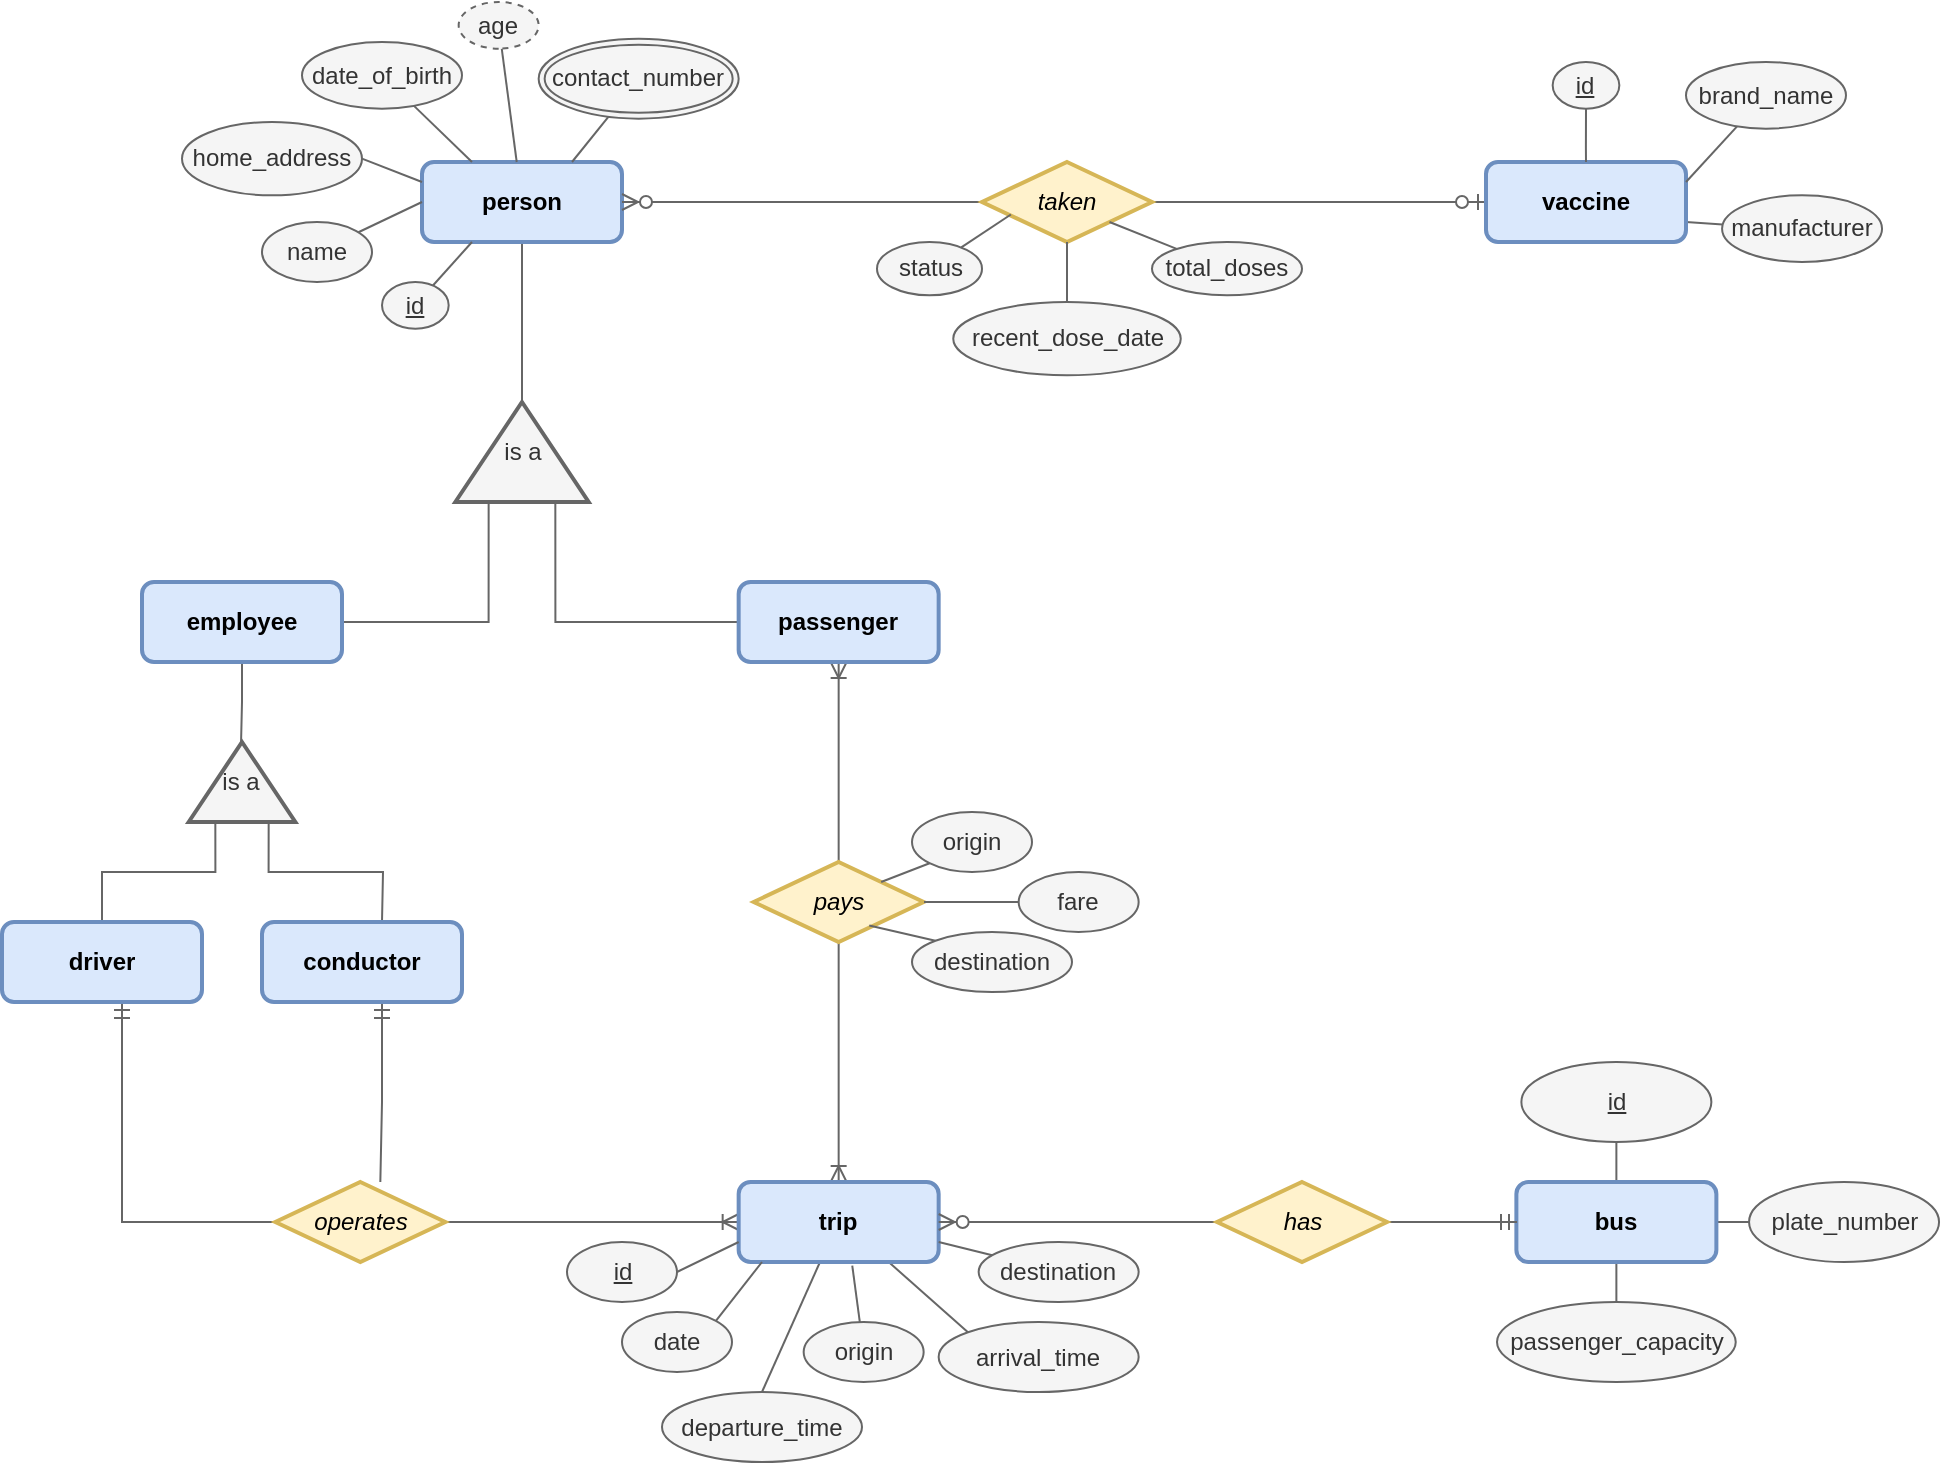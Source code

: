 <mxfile version="14.4.3" type="device" pages="2"><diagram id="R2lEEEUBdFMjLlhIrx00" name="erd"><mxGraphModel dx="1830" dy="578" grid="1" gridSize="10" guides="1" tooltips="1" connect="1" arrows="1" fold="1" page="1" pageScale="1" pageWidth="850" pageHeight="1100" math="0" shadow="0" extFonts="Permanent Marker^https://fonts.googleapis.com/css?family=Permanent+Marker"><root><mxCell id="0"/><mxCell id="1" parent="0"/><mxCell id="TIxIBehnORzepX4hTxmX-44" style="edgeStyle=orthogonalEdgeStyle;rounded=0;orthogonalLoop=1;jettySize=auto;html=1;startArrow=none;startFill=0;endArrow=none;endFill=0;entryX=1;entryY=0.5;entryDx=0;entryDy=0;fillColor=#f5f5f5;strokeColor=#666666;" parent="1" source="TIxIBehnORzepX4hTxmX-1" target="TIxIBehnORzepX4hTxmX-43" edge="1"><mxGeometry relative="1" as="geometry"><mxPoint x="170" y="520" as="targetPoint"/></mxGeometry></mxCell><mxCell id="TIxIBehnORzepX4hTxmX-1" value="&lt;b&gt;person&lt;/b&gt;" style="rounded=1;whiteSpace=wrap;html=1;strokeWidth=2;fillColor=#dae8fc;strokeColor=#6c8ebf;" parent="1" vertex="1"><mxGeometry x="120" y="320" width="100" height="40" as="geometry"/></mxCell><mxCell id="TIxIBehnORzepX4hTxmX-4" style="rounded=0;orthogonalLoop=1;jettySize=auto;html=1;entryX=0.25;entryY=1;entryDx=0;entryDy=0;endArrow=none;endFill=0;fillColor=#f5f5f5;strokeColor=#666666;" parent="1" source="TIxIBehnORzepX4hTxmX-3" target="TIxIBehnORzepX4hTxmX-1" edge="1"><mxGeometry relative="1" as="geometry"/></mxCell><mxCell id="TIxIBehnORzepX4hTxmX-3" value="&lt;u&gt;id&lt;/u&gt;" style="ellipse;whiteSpace=wrap;html=1;direction=south;fillColor=#f5f5f5;strokeColor=#666666;fontColor=#333333;" parent="1" vertex="1"><mxGeometry x="100" y="380" width="33.34" height="23.33" as="geometry"/></mxCell><mxCell id="TIxIBehnORzepX4hTxmX-9" style="rounded=0;orthogonalLoop=1;jettySize=auto;html=1;entryX=0;entryY=0.5;entryDx=0;entryDy=0;endArrow=none;endFill=0;fillColor=#f5f5f5;strokeColor=#666666;" parent="1" source="TIxIBehnORzepX4hTxmX-5" target="TIxIBehnORzepX4hTxmX-1" edge="1"><mxGeometry relative="1" as="geometry"/></mxCell><mxCell id="TIxIBehnORzepX4hTxmX-5" value="name" style="ellipse;whiteSpace=wrap;html=1;direction=south;fillColor=#f5f5f5;strokeColor=#666666;fontColor=#333333;" parent="1" vertex="1"><mxGeometry x="40" y="350" width="55" height="30" as="geometry"/></mxCell><mxCell id="TIxIBehnORzepX4hTxmX-10" style="rounded=0;orthogonalLoop=1;jettySize=auto;html=1;exitX=0.5;exitY=0;exitDx=0;exitDy=0;endArrow=none;endFill=0;entryX=0;entryY=0.25;entryDx=0;entryDy=0;fillColor=#f5f5f5;strokeColor=#666666;" parent="1" source="TIxIBehnORzepX4hTxmX-6" target="TIxIBehnORzepX4hTxmX-1" edge="1"><mxGeometry relative="1" as="geometry"><mxPoint x="110" y="340" as="targetPoint"/></mxGeometry></mxCell><mxCell id="TIxIBehnORzepX4hTxmX-6" value="home_address" style="ellipse;whiteSpace=wrap;html=1;direction=south;fillColor=#f5f5f5;strokeColor=#666666;fontColor=#333333;" parent="1" vertex="1"><mxGeometry y="300" width="90" height="36.66" as="geometry"/></mxCell><mxCell id="TIxIBehnORzepX4hTxmX-12" style="rounded=0;orthogonalLoop=1;jettySize=auto;html=1;endArrow=none;endFill=0;fillColor=#f5f5f5;strokeColor=#666666;" parent="1" source="TIxIBehnORzepX4hTxmX-7" target="TIxIBehnORzepX4hTxmX-1" edge="1"><mxGeometry relative="1" as="geometry"><mxPoint x="129" y="313" as="targetPoint"/></mxGeometry></mxCell><mxCell id="TIxIBehnORzepX4hTxmX-7" value="age" style="ellipse;whiteSpace=wrap;html=1;direction=south;dashed=1;fillColor=#f5f5f5;strokeColor=#666666;fontColor=#333333;" parent="1" vertex="1"><mxGeometry x="138.33" y="240" width="40" height="23.33" as="geometry"/></mxCell><mxCell id="TIxIBehnORzepX4hTxmX-13" style="rounded=0;orthogonalLoop=1;jettySize=auto;html=1;entryX=0.25;entryY=0;entryDx=0;entryDy=0;endArrow=none;endFill=0;fillColor=#f5f5f5;strokeColor=#666666;" parent="1" source="TIxIBehnORzepX4hTxmX-8" target="TIxIBehnORzepX4hTxmX-1" edge="1"><mxGeometry relative="1" as="geometry"/></mxCell><mxCell id="TIxIBehnORzepX4hTxmX-8" value="date_of_birth" style="ellipse;whiteSpace=wrap;html=1;direction=south;fillColor=#f5f5f5;strokeColor=#666666;fontColor=#333333;" parent="1" vertex="1"><mxGeometry x="60" y="260" width="80" height="33.33" as="geometry"/></mxCell><mxCell id="TIxIBehnORzepX4hTxmX-16" style="rounded=0;orthogonalLoop=1;jettySize=auto;html=1;entryX=0.75;entryY=0;entryDx=0;entryDy=0;endArrow=none;endFill=0;fillColor=#f5f5f5;strokeColor=#666666;" parent="1" source="TIxIBehnORzepX4hTxmX-15" target="TIxIBehnORzepX4hTxmX-1" edge="1"><mxGeometry relative="1" as="geometry"/></mxCell><mxCell id="TIxIBehnORzepX4hTxmX-15" value="contact_number" style="ellipse;shape=doubleEllipse;margin=3;whiteSpace=wrap;html=1;align=center;strokeColor=#666666;fillColor=#f5f5f5;fontColor=#333333;" parent="1" vertex="1"><mxGeometry x="178.33" y="258.33" width="100" height="40" as="geometry"/></mxCell><mxCell id="TIxIBehnORzepX4hTxmX-25" style="edgeStyle=orthogonalEdgeStyle;rounded=0;orthogonalLoop=1;jettySize=auto;html=1;entryX=1;entryY=0.5;entryDx=0;entryDy=0;endArrow=ERzeroToMany;endFill=1;startArrow=none;startFill=0;fillColor=#f5f5f5;strokeColor=#666666;" parent="1" source="TIxIBehnORzepX4hTxmX-17" target="TIxIBehnORzepX4hTxmX-1" edge="1"><mxGeometry relative="1" as="geometry"/></mxCell><mxCell id="TIxIBehnORzepX4hTxmX-26" style="edgeStyle=orthogonalEdgeStyle;rounded=0;orthogonalLoop=1;jettySize=auto;html=1;exitX=1;exitY=0.5;exitDx=0;exitDy=0;entryX=0;entryY=0.5;entryDx=0;entryDy=0;startArrow=none;startFill=0;endArrow=ERzeroToOne;endFill=1;fillColor=#f5f5f5;strokeColor=#666666;" parent="1" source="TIxIBehnORzepX4hTxmX-17" target="TIxIBehnORzepX4hTxmX-18" edge="1"><mxGeometry relative="1" as="geometry"/></mxCell><mxCell id="TIxIBehnORzepX4hTxmX-17" value="&lt;i&gt;taken&lt;/i&gt;" style="shape=rhombus;perimeter=rhombusPerimeter;whiteSpace=wrap;html=1;align=center;strokeWidth=2;fillColor=#fff2cc;strokeColor=#d6b656;" parent="1" vertex="1"><mxGeometry x="400" y="320" width="85" height="40" as="geometry"/></mxCell><mxCell id="TIxIBehnORzepX4hTxmX-33" style="rounded=0;orthogonalLoop=1;jettySize=auto;html=1;startArrow=none;startFill=0;endArrow=none;endFill=0;exitX=1;exitY=0.75;exitDx=0;exitDy=0;fillColor=#f5f5f5;strokeColor=#666666;" parent="1" source="TIxIBehnORzepX4hTxmX-18" target="TIxIBehnORzepX4hTxmX-30" edge="1"><mxGeometry relative="1" as="geometry"><mxPoint x="762" y="350" as="sourcePoint"/></mxGeometry></mxCell><mxCell id="TIxIBehnORzepX4hTxmX-18" value="&lt;b&gt;vaccine&lt;/b&gt;" style="rounded=1;whiteSpace=wrap;html=1;strokeWidth=2;fillColor=#dae8fc;strokeColor=#6c8ebf;" parent="1" vertex="1"><mxGeometry x="652" y="320" width="100" height="40" as="geometry"/></mxCell><mxCell id="TIxIBehnORzepX4hTxmX-20" style="rounded=0;orthogonalLoop=1;jettySize=auto;html=1;entryX=0.17;entryY=0.656;entryDx=0;entryDy=0;entryPerimeter=0;endArrow=none;endFill=0;fillColor=#f5f5f5;strokeColor=#666666;" parent="1" source="TIxIBehnORzepX4hTxmX-19" target="TIxIBehnORzepX4hTxmX-17" edge="1"><mxGeometry relative="1" as="geometry"/></mxCell><mxCell id="TIxIBehnORzepX4hTxmX-19" value="status" style="ellipse;whiteSpace=wrap;html=1;direction=south;fillColor=#f5f5f5;strokeColor=#666666;fontColor=#333333;" parent="1" vertex="1"><mxGeometry x="347.5" y="360" width="52.5" height="26.66" as="geometry"/></mxCell><mxCell id="TIxIBehnORzepX4hTxmX-23" style="edgeStyle=orthogonalEdgeStyle;rounded=0;orthogonalLoop=1;jettySize=auto;html=1;endArrow=none;endFill=0;fillColor=#f5f5f5;strokeColor=#666666;" parent="1" source="TIxIBehnORzepX4hTxmX-21" target="TIxIBehnORzepX4hTxmX-17" edge="1"><mxGeometry relative="1" as="geometry"/></mxCell><mxCell id="TIxIBehnORzepX4hTxmX-21" value="recent_dose_date" style="ellipse;whiteSpace=wrap;html=1;direction=south;fillColor=#f5f5f5;strokeColor=#666666;fontColor=#333333;" parent="1" vertex="1"><mxGeometry x="385.63" y="390" width="113.75" height="36.66" as="geometry"/></mxCell><mxCell id="TIxIBehnORzepX4hTxmX-24" style="rounded=0;orthogonalLoop=1;jettySize=auto;html=1;entryX=1;entryY=1;entryDx=0;entryDy=0;endArrow=none;endFill=0;fillColor=#f5f5f5;strokeColor=#666666;" parent="1" source="TIxIBehnORzepX4hTxmX-22" target="TIxIBehnORzepX4hTxmX-17" edge="1"><mxGeometry relative="1" as="geometry"/></mxCell><mxCell id="TIxIBehnORzepX4hTxmX-22" value="total_doses" style="ellipse;whiteSpace=wrap;html=1;direction=south;fillColor=#f5f5f5;strokeColor=#666666;fontColor=#333333;" parent="1" vertex="1"><mxGeometry x="485" y="360" width="75" height="26.66" as="geometry"/></mxCell><mxCell id="TIxIBehnORzepX4hTxmX-32" style="edgeStyle=orthogonalEdgeStyle;rounded=0;orthogonalLoop=1;jettySize=auto;html=1;entryX=0.5;entryY=0;entryDx=0;entryDy=0;startArrow=none;startFill=0;endArrow=none;endFill=0;fillColor=#f5f5f5;strokeColor=#666666;" parent="1" source="TIxIBehnORzepX4hTxmX-27" target="TIxIBehnORzepX4hTxmX-18" edge="1"><mxGeometry relative="1" as="geometry"/></mxCell><mxCell id="TIxIBehnORzepX4hTxmX-27" value="&lt;u&gt;id&lt;/u&gt;" style="ellipse;whiteSpace=wrap;html=1;direction=south;fillColor=#f5f5f5;strokeColor=#666666;fontColor=#333333;" parent="1" vertex="1"><mxGeometry x="685.33" y="270.0" width="33.34" height="23.33" as="geometry"/></mxCell><mxCell id="TIxIBehnORzepX4hTxmX-30" value="manufacturer" style="ellipse;whiteSpace=wrap;html=1;direction=south;fillColor=#f5f5f5;strokeColor=#666666;fontColor=#333333;" parent="1" vertex="1"><mxGeometry x="770.03" y="336.66" width="80" height="33.33" as="geometry"/></mxCell><mxCell id="TIxIBehnORzepX4hTxmX-34" style="rounded=0;orthogonalLoop=1;jettySize=auto;html=1;entryX=1;entryY=0.25;entryDx=0;entryDy=0;startArrow=none;startFill=0;endArrow=none;endFill=0;fillColor=#f5f5f5;strokeColor=#666666;" parent="1" source="TIxIBehnORzepX4hTxmX-31" target="TIxIBehnORzepX4hTxmX-18" edge="1"><mxGeometry relative="1" as="geometry"/></mxCell><mxCell id="TIxIBehnORzepX4hTxmX-31" value="brand_name" style="ellipse;whiteSpace=wrap;html=1;direction=south;fillColor=#f5f5f5;strokeColor=#666666;fontColor=#333333;" parent="1" vertex="1"><mxGeometry x="752" y="270" width="80" height="33.33" as="geometry"/></mxCell><mxCell id="TIxIBehnORzepX4hTxmX-47" style="edgeStyle=orthogonalEdgeStyle;rounded=0;orthogonalLoop=1;jettySize=auto;html=1;exitX=0;exitY=0.25;exitDx=0;exitDy=0;entryX=1;entryY=0.5;entryDx=0;entryDy=0;startArrow=none;startFill=0;endArrow=none;endFill=0;fillColor=#f5f5f5;strokeColor=#666666;" parent="1" source="TIxIBehnORzepX4hTxmX-43" target="TIxIBehnORzepX4hTxmX-45" edge="1"><mxGeometry relative="1" as="geometry"/></mxCell><mxCell id="TIxIBehnORzepX4hTxmX-48" style="edgeStyle=orthogonalEdgeStyle;rounded=0;orthogonalLoop=1;jettySize=auto;html=1;exitX=0;exitY=0.75;exitDx=0;exitDy=0;entryX=0;entryY=0.5;entryDx=0;entryDy=0;startArrow=none;startFill=0;endArrow=none;endFill=0;fillColor=#f5f5f5;strokeColor=#666666;" parent="1" source="TIxIBehnORzepX4hTxmX-43" target="TIxIBehnORzepX4hTxmX-46" edge="1"><mxGeometry relative="1" as="geometry"/></mxCell><mxCell id="TIxIBehnORzepX4hTxmX-43" value="is a" style="triangle;whiteSpace=wrap;html=1;strokeColor=#666666;strokeWidth=2;direction=north;fillColor=#f5f5f5;fontColor=#333333;" parent="1" vertex="1"><mxGeometry x="136.66" y="440" width="66.67" height="50" as="geometry"/></mxCell><mxCell id="TIxIBehnORzepX4hTxmX-52" style="edgeStyle=orthogonalEdgeStyle;rounded=0;orthogonalLoop=1;jettySize=auto;html=1;entryX=0.928;entryY=0.49;entryDx=0;entryDy=0;entryPerimeter=0;startArrow=none;startFill=0;endArrow=none;endFill=0;fillColor=#f5f5f5;strokeColor=#666666;" parent="1" source="TIxIBehnORzepX4hTxmX-45" target="TIxIBehnORzepX4hTxmX-51" edge="1"><mxGeometry relative="1" as="geometry"/></mxCell><mxCell id="TIxIBehnORzepX4hTxmX-45" value="&lt;b&gt;employee&lt;br&gt;&lt;/b&gt;" style="rounded=1;whiteSpace=wrap;html=1;strokeWidth=2;fillColor=#dae8fc;strokeColor=#6c8ebf;" parent="1" vertex="1"><mxGeometry x="-20" y="530" width="100" height="40" as="geometry"/></mxCell><mxCell id="f7hB9ITJieK7i-Il651H-15" style="edgeStyle=orthogonalEdgeStyle;rounded=0;orthogonalLoop=1;jettySize=auto;html=1;entryX=0.5;entryY=0;entryDx=0;entryDy=0;startArrow=ERoneToMany;startFill=0;endArrow=none;endFill=0;fillColor=#f5f5f5;strokeColor=#666666;" parent="1" source="TIxIBehnORzepX4hTxmX-46" target="TIxIBehnORzepX4hTxmX-61" edge="1"><mxGeometry relative="1" as="geometry"/></mxCell><mxCell id="TIxIBehnORzepX4hTxmX-46" value="&lt;b&gt;passenger&lt;br&gt;&lt;/b&gt;" style="rounded=1;whiteSpace=wrap;html=1;strokeWidth=2;fillColor=#dae8fc;strokeColor=#6c8ebf;" parent="1" vertex="1"><mxGeometry x="278.33" y="530" width="100" height="40" as="geometry"/></mxCell><mxCell id="TIxIBehnORzepX4hTxmX-55" style="edgeStyle=orthogonalEdgeStyle;rounded=0;orthogonalLoop=1;jettySize=auto;html=1;exitX=0;exitY=0.25;exitDx=0;exitDy=0;entryX=0.5;entryY=0;entryDx=0;entryDy=0;startArrow=none;startFill=0;endArrow=none;endFill=0;fillColor=#f5f5f5;strokeColor=#666666;" parent="1" source="TIxIBehnORzepX4hTxmX-51" target="TIxIBehnORzepX4hTxmX-53" edge="1"><mxGeometry relative="1" as="geometry"/></mxCell><mxCell id="TIxIBehnORzepX4hTxmX-56" style="edgeStyle=orthogonalEdgeStyle;rounded=0;orthogonalLoop=1;jettySize=auto;html=1;exitX=0;exitY=0.75;exitDx=0;exitDy=0;entryX=0.5;entryY=0;entryDx=0;entryDy=0;startArrow=none;startFill=0;endArrow=none;endFill=0;fillColor=#f5f5f5;strokeColor=#666666;" parent="1" source="TIxIBehnORzepX4hTxmX-51" edge="1"><mxGeometry relative="1" as="geometry"><mxPoint x="100" y="700" as="targetPoint"/></mxGeometry></mxCell><mxCell id="TIxIBehnORzepX4hTxmX-51" value="is a" style="triangle;whiteSpace=wrap;html=1;strokeColor=#666666;strokeWidth=2;direction=north;fillColor=#f5f5f5;fontColor=#333333;" parent="1" vertex="1"><mxGeometry x="3.33" y="610" width="53.34" height="40" as="geometry"/></mxCell><mxCell id="f7hB9ITJieK7i-Il651H-1" style="edgeStyle=orthogonalEdgeStyle;rounded=0;orthogonalLoop=1;jettySize=auto;html=1;entryX=0;entryY=0.5;entryDx=0;entryDy=0;endArrow=none;endFill=0;startArrow=ERmandOne;startFill=0;fillColor=#f5f5f5;strokeColor=#666666;" parent="1" source="TIxIBehnORzepX4hTxmX-53" edge="1"><mxGeometry relative="1" as="geometry"><Array as="points"><mxPoint x="-30" y="850"/></Array><mxPoint x="56.67" y="850" as="targetPoint"/></mxGeometry></mxCell><mxCell id="TIxIBehnORzepX4hTxmX-53" value="&lt;b&gt;driver&lt;br&gt;&lt;/b&gt;" style="rounded=1;whiteSpace=wrap;html=1;strokeWidth=2;fillColor=#dae8fc;strokeColor=#6c8ebf;" parent="1" vertex="1"><mxGeometry x="-90" y="700" width="100" height="40" as="geometry"/></mxCell><mxCell id="f7hB9ITJieK7i-Il651H-2" style="edgeStyle=orthogonalEdgeStyle;rounded=0;orthogonalLoop=1;jettySize=auto;html=1;entryX=0.5;entryY=0;entryDx=0;entryDy=0;startArrow=ERmandOne;startFill=0;endArrow=none;endFill=0;fillColor=#f5f5f5;strokeColor=#666666;" parent="1" edge="1"><mxGeometry relative="1" as="geometry"><Array as="points"><mxPoint x="100" y="790"/><mxPoint x="99" y="790"/></Array><mxPoint x="100" y="740" as="sourcePoint"/><mxPoint x="99.17" y="830" as="targetPoint"/></mxGeometry></mxCell><mxCell id="TIxIBehnORzepX4hTxmX-54" value="&lt;b&gt;conductor&lt;br&gt;&lt;/b&gt;" style="rounded=1;whiteSpace=wrap;html=1;strokeWidth=2;fillColor=#dae8fc;strokeColor=#6c8ebf;" parent="1" vertex="1"><mxGeometry x="40" y="700" width="100" height="40" as="geometry"/></mxCell><mxCell id="f7hB9ITJieK7i-Il651H-14" style="edgeStyle=orthogonalEdgeStyle;rounded=0;orthogonalLoop=1;jettySize=auto;html=1;exitX=1;exitY=0.5;exitDx=0;exitDy=0;startArrow=none;startFill=0;endArrow=ERoneToMany;endFill=0;entryX=0;entryY=0.5;entryDx=0;entryDy=0;fillColor=#f5f5f5;strokeColor=#666666;" parent="1" source="TIxIBehnORzepX4hTxmX-60" target="TIxIBehnORzepX4hTxmX-63" edge="1"><mxGeometry relative="1" as="geometry"><mxPoint x="270" y="850" as="targetPoint"/></mxGeometry></mxCell><mxCell id="TIxIBehnORzepX4hTxmX-60" value="&lt;i&gt;operates&lt;/i&gt;" style="shape=rhombus;perimeter=rhombusPerimeter;whiteSpace=wrap;html=1;align=center;strokeColor=#d6b656;strokeWidth=2;fillColor=#fff2cc;" parent="1" vertex="1"><mxGeometry x="46.67" y="830" width="85" height="40" as="geometry"/></mxCell><mxCell id="f7hB9ITJieK7i-Il651H-16" style="edgeStyle=orthogonalEdgeStyle;rounded=0;orthogonalLoop=1;jettySize=auto;html=1;entryX=0.5;entryY=0;entryDx=0;entryDy=0;startArrow=none;startFill=0;endArrow=ERoneToMany;endFill=0;fillColor=#f5f5f5;strokeColor=#666666;" parent="1" source="TIxIBehnORzepX4hTxmX-61" target="TIxIBehnORzepX4hTxmX-63" edge="1"><mxGeometry relative="1" as="geometry"/></mxCell><mxCell id="TIxIBehnORzepX4hTxmX-61" value="&lt;i&gt;pays&lt;/i&gt;" style="shape=rhombus;perimeter=rhombusPerimeter;whiteSpace=wrap;html=1;align=center;strokeColor=#d6b656;strokeWidth=2;fillColor=#fff2cc;" parent="1" vertex="1"><mxGeometry x="285.83" y="670" width="85" height="40" as="geometry"/></mxCell><mxCell id="f7hB9ITJieK7i-Il651H-36" style="rounded=0;orthogonalLoop=1;jettySize=auto;html=1;entryX=0;entryY=0.5;entryDx=0;entryDy=0;startArrow=none;startFill=0;endArrow=none;endFill=0;fillColor=#f5f5f5;strokeColor=#666666;" parent="1" target="f7hB9ITJieK7i-Il651H-27" edge="1"><mxGeometry relative="1" as="geometry"><mxPoint x="319" y="870" as="sourcePoint"/></mxGeometry></mxCell><mxCell id="f7hB9ITJieK7i-Il651H-37" style="rounded=0;orthogonalLoop=1;jettySize=auto;html=1;exitX=0.75;exitY=1;exitDx=0;exitDy=0;entryX=0;entryY=1;entryDx=0;entryDy=0;startArrow=none;startFill=0;endArrow=none;endFill=0;fillColor=#f5f5f5;strokeColor=#666666;" parent="1" source="TIxIBehnORzepX4hTxmX-63" target="f7hB9ITJieK7i-Il651H-28" edge="1"><mxGeometry relative="1" as="geometry"/></mxCell><mxCell id="TIxIBehnORzepX4hTxmX-63" value="&lt;b&gt;trip&lt;br&gt;&lt;/b&gt;" style="rounded=1;whiteSpace=wrap;html=1;strokeWidth=2;fillColor=#dae8fc;strokeColor=#6c8ebf;" parent="1" vertex="1"><mxGeometry x="278.33" y="830" width="100" height="40" as="geometry"/></mxCell><mxCell id="f7hB9ITJieK7i-Il651H-10" style="rounded=0;orthogonalLoop=1;jettySize=auto;html=1;entryX=0.5;entryY=1;entryDx=0;entryDy=0;startArrow=none;startFill=0;endArrow=none;endFill=0;fillColor=#f5f5f5;strokeColor=#666666;" parent="1" source="f7hB9ITJieK7i-Il651H-3" target="f7hB9ITJieK7i-Il651H-8" edge="1"><mxGeometry relative="1" as="geometry"/></mxCell><mxCell id="f7hB9ITJieK7i-Il651H-11" style="rounded=0;orthogonalLoop=1;jettySize=auto;html=1;startArrow=none;startFill=0;endArrow=none;endFill=0;entryX=1;entryY=0.5;entryDx=0;entryDy=0;exitX=0.5;exitY=0;exitDx=0;exitDy=0;fillColor=#f5f5f5;strokeColor=#666666;" parent="1" source="f7hB9ITJieK7i-Il651H-3" target="f7hB9ITJieK7i-Il651H-7" edge="1"><mxGeometry relative="1" as="geometry"/></mxCell><mxCell id="f7hB9ITJieK7i-Il651H-12" style="rounded=0;orthogonalLoop=1;jettySize=auto;html=1;entryX=0;entryY=0.5;entryDx=0;entryDy=0;startArrow=none;startFill=0;endArrow=none;endFill=0;exitX=0.5;exitY=1;exitDx=0;exitDy=0;fillColor=#f5f5f5;strokeColor=#666666;" parent="1" source="f7hB9ITJieK7i-Il651H-3" target="f7hB9ITJieK7i-Il651H-9" edge="1"><mxGeometry relative="1" as="geometry"/></mxCell><mxCell id="f7hB9ITJieK7i-Il651H-3" value="&lt;b&gt;bus&lt;br&gt;&lt;/b&gt;" style="rounded=1;whiteSpace=wrap;html=1;strokeWidth=2;fillColor=#dae8fc;strokeColor=#6c8ebf;" parent="1" vertex="1"><mxGeometry x="667.19" y="830" width="100" height="40" as="geometry"/></mxCell><mxCell id="f7hB9ITJieK7i-Il651H-7" value="&lt;u&gt;id&lt;/u&gt;" style="ellipse;whiteSpace=wrap;html=1;direction=south;fillColor=#f5f5f5;strokeColor=#666666;fontColor=#333333;" parent="1" vertex="1"><mxGeometry x="669.69" y="770" width="95" height="40" as="geometry"/></mxCell><mxCell id="f7hB9ITJieK7i-Il651H-8" value="plate_number" style="ellipse;whiteSpace=wrap;html=1;direction=south;fillColor=#f5f5f5;strokeColor=#666666;fontColor=#333333;" parent="1" vertex="1"><mxGeometry x="783.53" y="830" width="95" height="40" as="geometry"/></mxCell><mxCell id="f7hB9ITJieK7i-Il651H-9" value="passenger_capacity" style="ellipse;whiteSpace=wrap;html=1;direction=south;fillColor=#f5f5f5;strokeColor=#666666;fontColor=#333333;" parent="1" vertex="1"><mxGeometry x="657.5" y="890" width="119.37" height="40" as="geometry"/></mxCell><mxCell id="f7hB9ITJieK7i-Il651H-20" style="edgeStyle=orthogonalEdgeStyle;rounded=0;orthogonalLoop=1;jettySize=auto;html=1;entryX=1;entryY=0.5;entryDx=0;entryDy=0;startArrow=none;startFill=0;endArrow=ERzeroToMany;endFill=1;fillColor=#f5f5f5;strokeColor=#666666;" parent="1" source="f7hB9ITJieK7i-Il651H-18" target="TIxIBehnORzepX4hTxmX-63" edge="1"><mxGeometry relative="1" as="geometry"/></mxCell><mxCell id="f7hB9ITJieK7i-Il651H-42" style="edgeStyle=none;rounded=0;orthogonalLoop=1;jettySize=auto;html=1;exitX=1;exitY=0.5;exitDx=0;exitDy=0;startArrow=none;startFill=0;endArrow=ERmandOne;endFill=0;fillColor=#f5f5f5;strokeColor=#666666;" parent="1" edge="1"><mxGeometry relative="1" as="geometry"><mxPoint x="667.5" y="850" as="targetPoint"/><mxPoint x="590" y="850.0" as="sourcePoint"/></mxGeometry></mxCell><mxCell id="f7hB9ITJieK7i-Il651H-18" value="&lt;i&gt;has&lt;/i&gt;" style="shape=rhombus;perimeter=rhombusPerimeter;whiteSpace=wrap;html=1;align=center;strokeColor=#d6b656;strokeWidth=2;fillColor=#fff2cc;" parent="1" vertex="1"><mxGeometry x="517.5" y="830" width="85" height="40" as="geometry"/></mxCell><mxCell id="f7hB9ITJieK7i-Il651H-33" style="rounded=0;orthogonalLoop=1;jettySize=auto;html=1;exitX=0;exitY=0;exitDx=0;exitDy=0;startArrow=none;startFill=0;endArrow=none;endFill=0;fillColor=#f5f5f5;strokeColor=#666666;" parent="1" source="f7hB9ITJieK7i-Il651H-23" edge="1"><mxGeometry relative="1" as="geometry"><mxPoint x="290" y="870" as="targetPoint"/></mxGeometry></mxCell><mxCell id="f7hB9ITJieK7i-Il651H-23" value="date" style="ellipse;whiteSpace=wrap;html=1;direction=south;fillColor=#f5f5f5;strokeColor=#666666;fontColor=#333333;" parent="1" vertex="1"><mxGeometry x="220.0" y="895" width="55" height="30" as="geometry"/></mxCell><mxCell id="f7hB9ITJieK7i-Il651H-34" style="rounded=0;orthogonalLoop=1;jettySize=auto;html=1;entryX=0.568;entryY=1.045;entryDx=0;entryDy=0;startArrow=none;startFill=0;endArrow=none;endFill=0;entryPerimeter=0;fillColor=#f5f5f5;strokeColor=#666666;" parent="1" source="f7hB9ITJieK7i-Il651H-24" target="TIxIBehnORzepX4hTxmX-63" edge="1"><mxGeometry relative="1" as="geometry"/></mxCell><mxCell id="f7hB9ITJieK7i-Il651H-24" value="origin" style="ellipse;whiteSpace=wrap;html=1;direction=south;fillColor=#f5f5f5;strokeColor=#666666;fontColor=#333333;" parent="1" vertex="1"><mxGeometry x="310.83" y="900" width="60" height="30" as="geometry"/></mxCell><mxCell id="f7hB9ITJieK7i-Il651H-32" style="rounded=0;orthogonalLoop=1;jettySize=auto;html=1;exitX=0.5;exitY=0;exitDx=0;exitDy=0;entryX=0;entryY=0.75;entryDx=0;entryDy=0;startArrow=none;startFill=0;endArrow=none;endFill=0;fillColor=#f5f5f5;strokeColor=#666666;" parent="1" source="f7hB9ITJieK7i-Il651H-25" target="TIxIBehnORzepX4hTxmX-63" edge="1"><mxGeometry relative="1" as="geometry"/></mxCell><mxCell id="f7hB9ITJieK7i-Il651H-25" value="&lt;u&gt;id&lt;/u&gt;" style="ellipse;whiteSpace=wrap;html=1;direction=south;fillColor=#f5f5f5;strokeColor=#666666;fontColor=#333333;" parent="1" vertex="1"><mxGeometry x="192.5" y="860" width="55" height="30" as="geometry"/></mxCell><mxCell id="f7hB9ITJieK7i-Il651H-35" style="rounded=0;orthogonalLoop=1;jettySize=auto;html=1;entryX=1;entryY=0.75;entryDx=0;entryDy=0;startArrow=none;startFill=0;endArrow=none;endFill=0;fillColor=#f5f5f5;strokeColor=#666666;" parent="1" source="f7hB9ITJieK7i-Il651H-26" target="TIxIBehnORzepX4hTxmX-63" edge="1"><mxGeometry relative="1" as="geometry"/></mxCell><mxCell id="f7hB9ITJieK7i-Il651H-26" value="destination" style="ellipse;whiteSpace=wrap;html=1;direction=south;fillColor=#f5f5f5;strokeColor=#666666;fontColor=#333333;" parent="1" vertex="1"><mxGeometry x="398.33" y="860" width="80" height="30" as="geometry"/></mxCell><mxCell id="f7hB9ITJieK7i-Il651H-27" value="departure_time" style="ellipse;whiteSpace=wrap;html=1;direction=south;fillColor=#f5f5f5;strokeColor=#666666;fontColor=#333333;" parent="1" vertex="1"><mxGeometry x="240" y="935" width="100" height="35" as="geometry"/></mxCell><mxCell id="f7hB9ITJieK7i-Il651H-28" value="arrival_time" style="ellipse;whiteSpace=wrap;html=1;direction=south;fillColor=#f5f5f5;strokeColor=#666666;fontColor=#333333;" parent="1" vertex="1"><mxGeometry x="378.33" y="900" width="100" height="35" as="geometry"/></mxCell><mxCell id="f7hB9ITJieK7i-Il651H-46" style="edgeStyle=none;rounded=0;orthogonalLoop=1;jettySize=auto;html=1;exitX=1;exitY=1;exitDx=0;exitDy=0;entryX=1;entryY=0;entryDx=0;entryDy=0;startArrow=none;startFill=0;endArrow=none;endFill=0;fillColor=#f5f5f5;strokeColor=#666666;" parent="1" source="f7hB9ITJieK7i-Il651H-38" target="TIxIBehnORzepX4hTxmX-61" edge="1"><mxGeometry relative="1" as="geometry"/></mxCell><mxCell id="f7hB9ITJieK7i-Il651H-38" value="origin" style="ellipse;whiteSpace=wrap;html=1;direction=south;fillColor=#f5f5f5;strokeColor=#666666;fontColor=#333333;" parent="1" vertex="1"><mxGeometry x="365" y="645" width="60" height="30" as="geometry"/></mxCell><mxCell id="f7hB9ITJieK7i-Il651H-48" style="edgeStyle=none;rounded=0;orthogonalLoop=1;jettySize=auto;html=1;exitX=0;exitY=1;exitDx=0;exitDy=0;entryX=0.68;entryY=0.793;entryDx=0;entryDy=0;entryPerimeter=0;startArrow=none;startFill=0;endArrow=none;endFill=0;fillColor=#f5f5f5;strokeColor=#666666;" parent="1" source="f7hB9ITJieK7i-Il651H-39" target="TIxIBehnORzepX4hTxmX-61" edge="1"><mxGeometry relative="1" as="geometry"/></mxCell><mxCell id="f7hB9ITJieK7i-Il651H-39" value="destination" style="ellipse;whiteSpace=wrap;html=1;direction=south;fillColor=#f5f5f5;strokeColor=#666666;fontColor=#333333;" parent="1" vertex="1"><mxGeometry x="365" y="705" width="80" height="30" as="geometry"/></mxCell><mxCell id="f7hB9ITJieK7i-Il651H-47" style="edgeStyle=none;rounded=0;orthogonalLoop=1;jettySize=auto;html=1;startArrow=none;startFill=0;endArrow=none;endFill=0;fillColor=#f5f5f5;strokeColor=#666666;" parent="1" source="f7hB9ITJieK7i-Il651H-40" edge="1"><mxGeometry relative="1" as="geometry"><mxPoint x="371" y="690" as="targetPoint"/></mxGeometry></mxCell><mxCell id="f7hB9ITJieK7i-Il651H-40" value="fare" style="ellipse;whiteSpace=wrap;html=1;direction=south;fillColor=#f5f5f5;strokeColor=#666666;fontColor=#333333;" parent="1" vertex="1"><mxGeometry x="418.33" y="675" width="60" height="30" as="geometry"/></mxCell></root></mxGraphModel></diagram><diagram id="8PrFGGTGakMf_tBTQagv" name="Page-2"><mxGraphModel dx="980" dy="578" grid="1" gridSize="10" guides="1" tooltips="1" connect="1" arrows="1" fold="1" page="1" pageScale="1" pageWidth="1169" pageHeight="827" math="0" shadow="0"><root><mxCell id="Pc58nAqi4WZ_oJ-bQN5h-0"/><mxCell id="Pc58nAqi4WZ_oJ-bQN5h-1" parent="Pc58nAqi4WZ_oJ-bQN5h-0"/></root></mxGraphModel></diagram></mxfile>